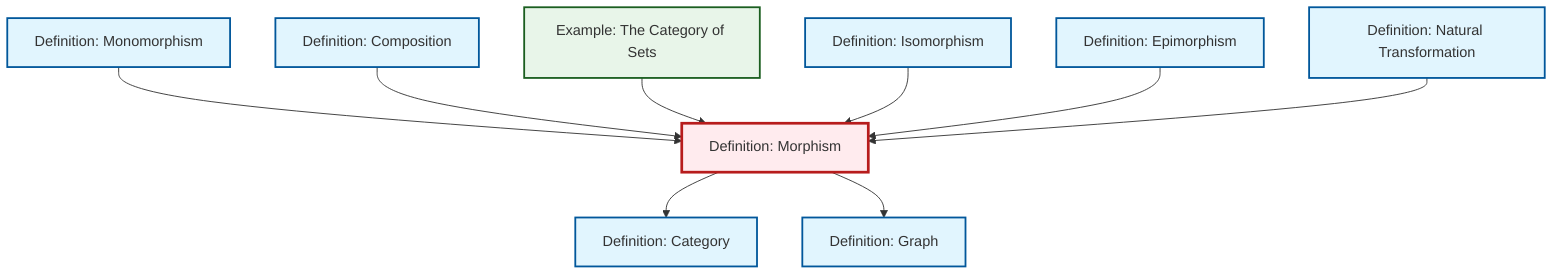graph TD
    classDef definition fill:#e1f5fe,stroke:#01579b,stroke-width:2px
    classDef theorem fill:#f3e5f5,stroke:#4a148c,stroke-width:2px
    classDef axiom fill:#fff3e0,stroke:#e65100,stroke-width:2px
    classDef example fill:#e8f5e9,stroke:#1b5e20,stroke-width:2px
    classDef current fill:#ffebee,stroke:#b71c1c,stroke-width:3px
    def-composition["Definition: Composition"]:::definition
    def-category["Definition: Category"]:::definition
    def-morphism["Definition: Morphism"]:::definition
    ex-set-category["Example: The Category of Sets"]:::example
    def-graph["Definition: Graph"]:::definition
    def-natural-transformation["Definition: Natural Transformation"]:::definition
    def-monomorphism["Definition: Monomorphism"]:::definition
    def-isomorphism["Definition: Isomorphism"]:::definition
    def-epimorphism["Definition: Epimorphism"]:::definition
    def-monomorphism --> def-morphism
    def-composition --> def-morphism
    def-morphism --> def-category
    def-morphism --> def-graph
    ex-set-category --> def-morphism
    def-isomorphism --> def-morphism
    def-epimorphism --> def-morphism
    def-natural-transformation --> def-morphism
    class def-morphism current